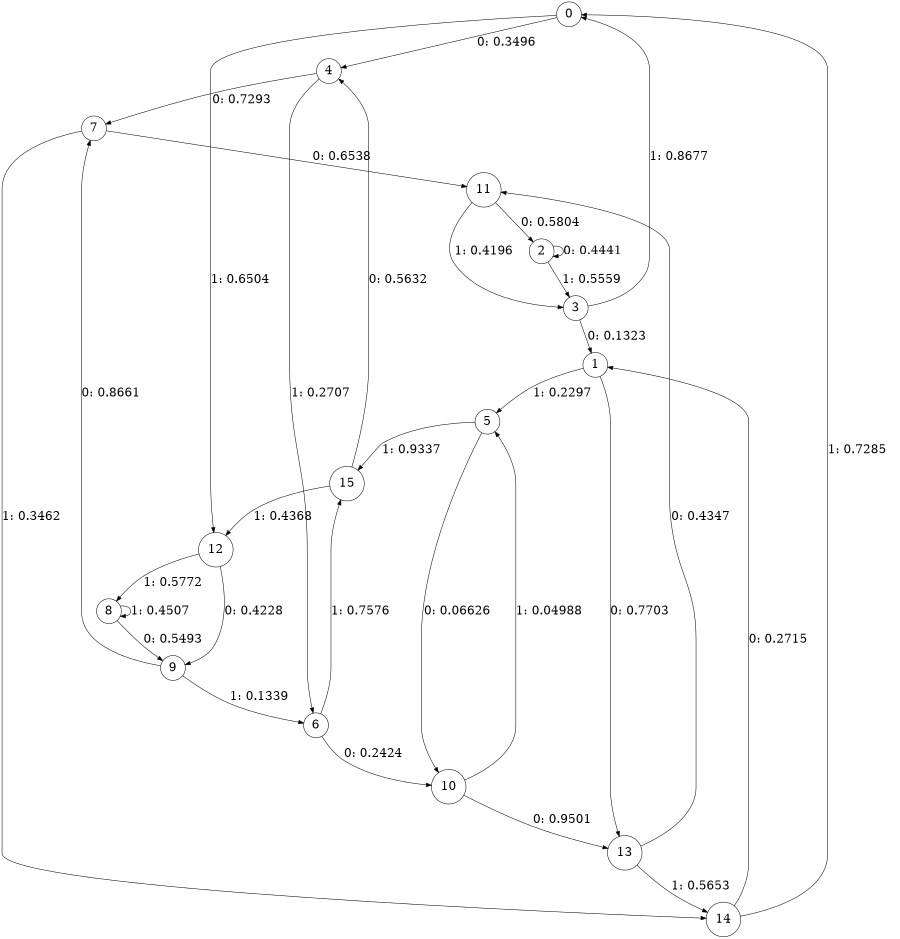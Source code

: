 digraph "ch24randomL4" {
size = "6,8.5";
ratio = "fill";
node [shape = circle];
node [fontsize = 24];
edge [fontsize = 24];
0 -> 4 [label = "0: 0.3496   "];
0 -> 12 [label = "1: 0.6504   "];
1 -> 13 [label = "0: 0.7703   "];
1 -> 5 [label = "1: 0.2297   "];
2 -> 2 [label = "0: 0.4441   "];
2 -> 3 [label = "1: 0.5559   "];
3 -> 1 [label = "0: 0.1323   "];
3 -> 0 [label = "1: 0.8677   "];
4 -> 7 [label = "0: 0.7293   "];
4 -> 6 [label = "1: 0.2707   "];
5 -> 10 [label = "0: 0.06626  "];
5 -> 15 [label = "1: 0.9337   "];
6 -> 10 [label = "0: 0.2424   "];
6 -> 15 [label = "1: 0.7576   "];
7 -> 11 [label = "0: 0.6538   "];
7 -> 14 [label = "1: 0.3462   "];
8 -> 9 [label = "0: 0.5493   "];
8 -> 8 [label = "1: 0.4507   "];
9 -> 7 [label = "0: 0.8661   "];
9 -> 6 [label = "1: 0.1339   "];
10 -> 13 [label = "0: 0.9501   "];
10 -> 5 [label = "1: 0.04988  "];
11 -> 2 [label = "0: 0.5804   "];
11 -> 3 [label = "1: 0.4196   "];
12 -> 9 [label = "0: 0.4228   "];
12 -> 8 [label = "1: 0.5772   "];
13 -> 11 [label = "0: 0.4347   "];
13 -> 14 [label = "1: 0.5653   "];
14 -> 1 [label = "0: 0.2715   "];
14 -> 0 [label = "1: 0.7285   "];
15 -> 4 [label = "0: 0.5632   "];
15 -> 12 [label = "1: 0.4368   "];
}